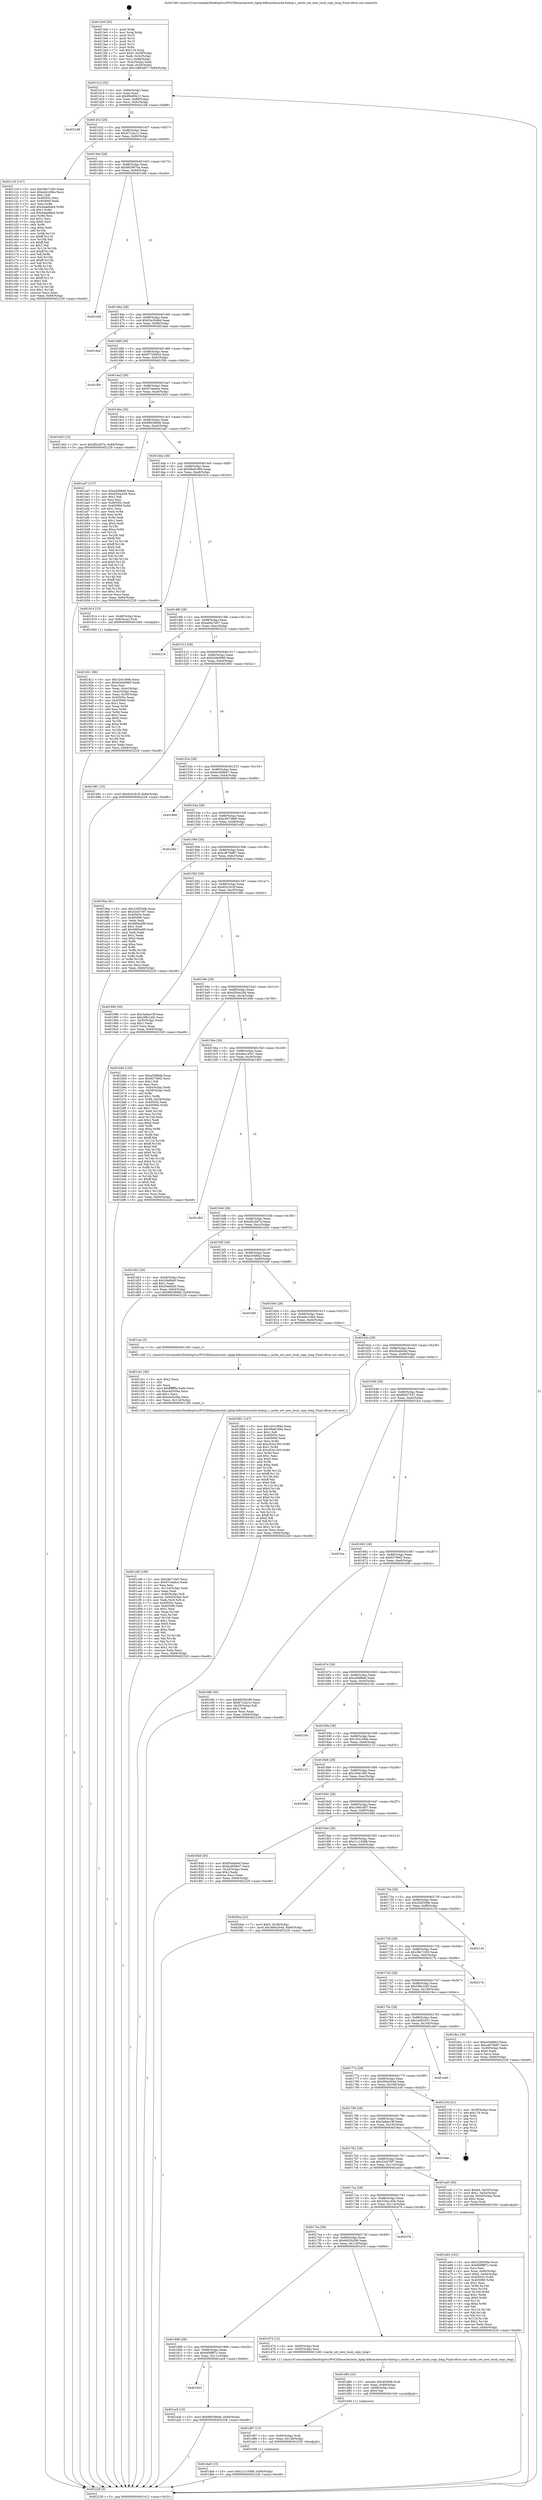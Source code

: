 digraph "0x4013e0" {
  label = "0x4013e0 (/mnt/c/Users/mathe/Desktop/tcc/POCII/binaries/extr_kphp-kdbcachecache-binlog.c_cache_set_new_local_copy_long_Final-ollvm.out::main(0))"
  labelloc = "t"
  node[shape=record]

  Entry [label="",width=0.3,height=0.3,shape=circle,fillcolor=black,style=filled]
  "0x401412" [label="{
     0x401412 [32]\l
     | [instrs]\l
     &nbsp;&nbsp;0x401412 \<+6\>: mov -0x84(%rbp),%eax\l
     &nbsp;&nbsp;0x401418 \<+2\>: mov %eax,%ecx\l
     &nbsp;&nbsp;0x40141a \<+6\>: sub $0x85e96b13,%ecx\l
     &nbsp;&nbsp;0x401420 \<+6\>: mov %eax,-0x88(%rbp)\l
     &nbsp;&nbsp;0x401426 \<+6\>: mov %ecx,-0x8c(%rbp)\l
     &nbsp;&nbsp;0x40142c \<+6\>: je 00000000004021d8 \<main+0xdf8\>\l
  }"]
  "0x4021d8" [label="{
     0x4021d8\l
  }", style=dashed]
  "0x401432" [label="{
     0x401432 [28]\l
     | [instrs]\l
     &nbsp;&nbsp;0x401432 \<+5\>: jmp 0000000000401437 \<main+0x57\>\l
     &nbsp;&nbsp;0x401437 \<+6\>: mov -0x88(%rbp),%eax\l
     &nbsp;&nbsp;0x40143d \<+5\>: sub $0x87c2ac1c,%eax\l
     &nbsp;&nbsp;0x401442 \<+6\>: mov %eax,-0x90(%rbp)\l
     &nbsp;&nbsp;0x401448 \<+6\>: je 0000000000401c19 \<main+0x839\>\l
  }"]
  Exit [label="",width=0.3,height=0.3,shape=circle,fillcolor=black,style=filled,peripheries=2]
  "0x401c19" [label="{
     0x401c19 [147]\l
     | [instrs]\l
     &nbsp;&nbsp;0x401c19 \<+5\>: mov $0x28e71f45,%eax\l
     &nbsp;&nbsp;0x401c1e \<+5\>: mov $0xeeb1c9be,%ecx\l
     &nbsp;&nbsp;0x401c23 \<+2\>: mov $0x1,%dl\l
     &nbsp;&nbsp;0x401c25 \<+7\>: mov 0x40505c,%esi\l
     &nbsp;&nbsp;0x401c2c \<+7\>: mov 0x405060,%edi\l
     &nbsp;&nbsp;0x401c33 \<+3\>: mov %esi,%r8d\l
     &nbsp;&nbsp;0x401c36 \<+7\>: add $0x4dae8ab4,%r8d\l
     &nbsp;&nbsp;0x401c3d \<+4\>: sub $0x1,%r8d\l
     &nbsp;&nbsp;0x401c41 \<+7\>: sub $0x4dae8ab4,%r8d\l
     &nbsp;&nbsp;0x401c48 \<+4\>: imul %r8d,%esi\l
     &nbsp;&nbsp;0x401c4c \<+3\>: and $0x1,%esi\l
     &nbsp;&nbsp;0x401c4f \<+3\>: cmp $0x0,%esi\l
     &nbsp;&nbsp;0x401c52 \<+4\>: sete %r9b\l
     &nbsp;&nbsp;0x401c56 \<+3\>: cmp $0xa,%edi\l
     &nbsp;&nbsp;0x401c59 \<+4\>: setl %r10b\l
     &nbsp;&nbsp;0x401c5d \<+3\>: mov %r9b,%r11b\l
     &nbsp;&nbsp;0x401c60 \<+4\>: xor $0xff,%r11b\l
     &nbsp;&nbsp;0x401c64 \<+3\>: mov %r10b,%bl\l
     &nbsp;&nbsp;0x401c67 \<+3\>: xor $0xff,%bl\l
     &nbsp;&nbsp;0x401c6a \<+3\>: xor $0x1,%dl\l
     &nbsp;&nbsp;0x401c6d \<+3\>: mov %r11b,%r14b\l
     &nbsp;&nbsp;0x401c70 \<+4\>: and $0xff,%r14b\l
     &nbsp;&nbsp;0x401c74 \<+3\>: and %dl,%r9b\l
     &nbsp;&nbsp;0x401c77 \<+3\>: mov %bl,%r15b\l
     &nbsp;&nbsp;0x401c7a \<+4\>: and $0xff,%r15b\l
     &nbsp;&nbsp;0x401c7e \<+3\>: and %dl,%r10b\l
     &nbsp;&nbsp;0x401c81 \<+3\>: or %r9b,%r14b\l
     &nbsp;&nbsp;0x401c84 \<+3\>: or %r10b,%r15b\l
     &nbsp;&nbsp;0x401c87 \<+3\>: xor %r15b,%r14b\l
     &nbsp;&nbsp;0x401c8a \<+3\>: or %bl,%r11b\l
     &nbsp;&nbsp;0x401c8d \<+4\>: xor $0xff,%r11b\l
     &nbsp;&nbsp;0x401c91 \<+3\>: or $0x1,%dl\l
     &nbsp;&nbsp;0x401c94 \<+3\>: and %dl,%r11b\l
     &nbsp;&nbsp;0x401c97 \<+3\>: or %r11b,%r14b\l
     &nbsp;&nbsp;0x401c9a \<+4\>: test $0x1,%r14b\l
     &nbsp;&nbsp;0x401c9e \<+3\>: cmovne %ecx,%eax\l
     &nbsp;&nbsp;0x401ca1 \<+6\>: mov %eax,-0x84(%rbp)\l
     &nbsp;&nbsp;0x401ca7 \<+5\>: jmp 0000000000402228 \<main+0xe48\>\l
  }"]
  "0x40144e" [label="{
     0x40144e [28]\l
     | [instrs]\l
     &nbsp;&nbsp;0x40144e \<+5\>: jmp 0000000000401453 \<main+0x73\>\l
     &nbsp;&nbsp;0x401453 \<+6\>: mov -0x88(%rbp),%eax\l
     &nbsp;&nbsp;0x401459 \<+5\>: sub $0x892967da,%eax\l
     &nbsp;&nbsp;0x40145e \<+6\>: mov %eax,-0x94(%rbp)\l
     &nbsp;&nbsp;0x401464 \<+6\>: je 0000000000401e0b \<main+0xa2b\>\l
  }"]
  "0x401da6" [label="{
     0x401da6 [15]\l
     | [instrs]\l
     &nbsp;&nbsp;0x401da6 \<+10\>: movl $0x21c19388,-0x84(%rbp)\l
     &nbsp;&nbsp;0x401db0 \<+5\>: jmp 0000000000402228 \<main+0xe48\>\l
  }"]
  "0x401e0b" [label="{
     0x401e0b\l
  }", style=dashed]
  "0x40146a" [label="{
     0x40146a [28]\l
     | [instrs]\l
     &nbsp;&nbsp;0x40146a \<+5\>: jmp 000000000040146f \<main+0x8f\>\l
     &nbsp;&nbsp;0x40146f \<+6\>: mov -0x88(%rbp),%eax\l
     &nbsp;&nbsp;0x401475 \<+5\>: sub $0x93a3948d,%eax\l
     &nbsp;&nbsp;0x40147a \<+6\>: mov %eax,-0x98(%rbp)\l
     &nbsp;&nbsp;0x401480 \<+6\>: je 0000000000401ded \<main+0xa0d\>\l
  }"]
  "0x401d97" [label="{
     0x401d97 [15]\l
     | [instrs]\l
     &nbsp;&nbsp;0x401d97 \<+4\>: mov -0x60(%rbp),%rdi\l
     &nbsp;&nbsp;0x401d9b \<+6\>: mov %eax,-0x128(%rbp)\l
     &nbsp;&nbsp;0x401da1 \<+5\>: call 0000000000401030 \<free@plt\>\l
     | [calls]\l
     &nbsp;&nbsp;0x401030 \{1\} (unknown)\l
  }"]
  "0x401ded" [label="{
     0x401ded\l
  }", style=dashed]
  "0x401486" [label="{
     0x401486 [28]\l
     | [instrs]\l
     &nbsp;&nbsp;0x401486 \<+5\>: jmp 000000000040148b \<main+0xab\>\l
     &nbsp;&nbsp;0x40148b \<+6\>: mov -0x88(%rbp),%eax\l
     &nbsp;&nbsp;0x401491 \<+5\>: sub $0x97709402,%eax\l
     &nbsp;&nbsp;0x401496 \<+6\>: mov %eax,-0x9c(%rbp)\l
     &nbsp;&nbsp;0x40149c \<+6\>: je 0000000000401f0b \<main+0xb2b\>\l
  }"]
  "0x401d80" [label="{
     0x401d80 [23]\l
     | [instrs]\l
     &nbsp;&nbsp;0x401d80 \<+10\>: movabs $0x4030d6,%rdi\l
     &nbsp;&nbsp;0x401d8a \<+3\>: mov %eax,-0x68(%rbp)\l
     &nbsp;&nbsp;0x401d8d \<+3\>: mov -0x68(%rbp),%esi\l
     &nbsp;&nbsp;0x401d90 \<+2\>: mov $0x0,%al\l
     &nbsp;&nbsp;0x401d92 \<+5\>: call 0000000000401040 \<printf@plt\>\l
     | [calls]\l
     &nbsp;&nbsp;0x401040 \{1\} (unknown)\l
  }"]
  "0x401f0b" [label="{
     0x401f0b\l
  }", style=dashed]
  "0x4014a2" [label="{
     0x4014a2 [28]\l
     | [instrs]\l
     &nbsp;&nbsp;0x4014a2 \<+5\>: jmp 00000000004014a7 \<main+0xc7\>\l
     &nbsp;&nbsp;0x4014a7 \<+6\>: mov -0x88(%rbp),%eax\l
     &nbsp;&nbsp;0x4014ad \<+5\>: sub $0x97ceadce,%eax\l
     &nbsp;&nbsp;0x4014b2 \<+6\>: mov %eax,-0xa0(%rbp)\l
     &nbsp;&nbsp;0x4014b8 \<+6\>: je 0000000000401d43 \<main+0x963\>\l
  }"]
  "0x401cd9" [label="{
     0x401cd9 [106]\l
     | [instrs]\l
     &nbsp;&nbsp;0x401cd9 \<+5\>: mov $0x28e71f45,%ecx\l
     &nbsp;&nbsp;0x401cde \<+5\>: mov $0x97ceadce,%edx\l
     &nbsp;&nbsp;0x401ce3 \<+2\>: xor %esi,%esi\l
     &nbsp;&nbsp;0x401ce5 \<+6\>: mov -0x124(%rbp),%edi\l
     &nbsp;&nbsp;0x401ceb \<+3\>: imul %eax,%edi\l
     &nbsp;&nbsp;0x401cee \<+4\>: mov -0x60(%rbp),%r8\l
     &nbsp;&nbsp;0x401cf2 \<+4\>: movslq -0x64(%rbp),%r9\l
     &nbsp;&nbsp;0x401cf6 \<+4\>: mov %edi,(%r8,%r9,4)\l
     &nbsp;&nbsp;0x401cfa \<+7\>: mov 0x40505c,%eax\l
     &nbsp;&nbsp;0x401d01 \<+7\>: mov 0x405060,%edi\l
     &nbsp;&nbsp;0x401d08 \<+3\>: sub $0x1,%esi\l
     &nbsp;&nbsp;0x401d0b \<+3\>: mov %eax,%r10d\l
     &nbsp;&nbsp;0x401d0e \<+3\>: add %esi,%r10d\l
     &nbsp;&nbsp;0x401d11 \<+4\>: imul %r10d,%eax\l
     &nbsp;&nbsp;0x401d15 \<+3\>: and $0x1,%eax\l
     &nbsp;&nbsp;0x401d18 \<+3\>: cmp $0x0,%eax\l
     &nbsp;&nbsp;0x401d1b \<+4\>: sete %r11b\l
     &nbsp;&nbsp;0x401d1f \<+3\>: cmp $0xa,%edi\l
     &nbsp;&nbsp;0x401d22 \<+3\>: setl %bl\l
     &nbsp;&nbsp;0x401d25 \<+3\>: mov %r11b,%r14b\l
     &nbsp;&nbsp;0x401d28 \<+3\>: and %bl,%r14b\l
     &nbsp;&nbsp;0x401d2b \<+3\>: xor %bl,%r11b\l
     &nbsp;&nbsp;0x401d2e \<+3\>: or %r11b,%r14b\l
     &nbsp;&nbsp;0x401d31 \<+4\>: test $0x1,%r14b\l
     &nbsp;&nbsp;0x401d35 \<+3\>: cmovne %edx,%ecx\l
     &nbsp;&nbsp;0x401d38 \<+6\>: mov %ecx,-0x84(%rbp)\l
     &nbsp;&nbsp;0x401d3e \<+5\>: jmp 0000000000402228 \<main+0xe48\>\l
  }"]
  "0x401d43" [label="{
     0x401d43 [15]\l
     | [instrs]\l
     &nbsp;&nbsp;0x401d43 \<+10\>: movl $0xdf2cb07a,-0x84(%rbp)\l
     &nbsp;&nbsp;0x401d4d \<+5\>: jmp 0000000000402228 \<main+0xe48\>\l
  }"]
  "0x4014be" [label="{
     0x4014be [28]\l
     | [instrs]\l
     &nbsp;&nbsp;0x4014be \<+5\>: jmp 00000000004014c3 \<main+0xe3\>\l
     &nbsp;&nbsp;0x4014c3 \<+6\>: mov -0x88(%rbp),%eax\l
     &nbsp;&nbsp;0x4014c9 \<+5\>: sub $0x98038846,%eax\l
     &nbsp;&nbsp;0x4014ce \<+6\>: mov %eax,-0xa4(%rbp)\l
     &nbsp;&nbsp;0x4014d4 \<+6\>: je 0000000000401ad7 \<main+0x6f7\>\l
  }"]
  "0x401cb1" [label="{
     0x401cb1 [40]\l
     | [instrs]\l
     &nbsp;&nbsp;0x401cb1 \<+5\>: mov $0x2,%ecx\l
     &nbsp;&nbsp;0x401cb6 \<+1\>: cltd\l
     &nbsp;&nbsp;0x401cb7 \<+2\>: idiv %ecx\l
     &nbsp;&nbsp;0x401cb9 \<+6\>: imul $0xfffffffe,%edx,%ecx\l
     &nbsp;&nbsp;0x401cbf \<+6\>: sub $0xe4d3cf4a,%ecx\l
     &nbsp;&nbsp;0x401cc5 \<+3\>: add $0x1,%ecx\l
     &nbsp;&nbsp;0x401cc8 \<+6\>: add $0xe4d3cf4a,%ecx\l
     &nbsp;&nbsp;0x401cce \<+6\>: mov %ecx,-0x124(%rbp)\l
     &nbsp;&nbsp;0x401cd4 \<+5\>: call 0000000000401160 \<next_i\>\l
     | [calls]\l
     &nbsp;&nbsp;0x401160 \{1\} (/mnt/c/Users/mathe/Desktop/tcc/POCII/binaries/extr_kphp-kdbcachecache-binlog.c_cache_set_new_local_copy_long_Final-ollvm.out::next_i)\l
  }"]
  "0x401ad7" [label="{
     0x401ad7 [137]\l
     | [instrs]\l
     &nbsp;&nbsp;0x401ad7 \<+5\>: mov $0xa5d98dd,%eax\l
     &nbsp;&nbsp;0x401adc \<+5\>: mov $0xd29ce2d4,%ecx\l
     &nbsp;&nbsp;0x401ae1 \<+2\>: mov $0x1,%dl\l
     &nbsp;&nbsp;0x401ae3 \<+2\>: xor %esi,%esi\l
     &nbsp;&nbsp;0x401ae5 \<+7\>: mov 0x40505c,%edi\l
     &nbsp;&nbsp;0x401aec \<+8\>: mov 0x405060,%r8d\l
     &nbsp;&nbsp;0x401af4 \<+3\>: sub $0x1,%esi\l
     &nbsp;&nbsp;0x401af7 \<+3\>: mov %edi,%r9d\l
     &nbsp;&nbsp;0x401afa \<+3\>: add %esi,%r9d\l
     &nbsp;&nbsp;0x401afd \<+4\>: imul %r9d,%edi\l
     &nbsp;&nbsp;0x401b01 \<+3\>: and $0x1,%edi\l
     &nbsp;&nbsp;0x401b04 \<+3\>: cmp $0x0,%edi\l
     &nbsp;&nbsp;0x401b07 \<+4\>: sete %r10b\l
     &nbsp;&nbsp;0x401b0b \<+4\>: cmp $0xa,%r8d\l
     &nbsp;&nbsp;0x401b0f \<+4\>: setl %r11b\l
     &nbsp;&nbsp;0x401b13 \<+3\>: mov %r10b,%bl\l
     &nbsp;&nbsp;0x401b16 \<+3\>: xor $0xff,%bl\l
     &nbsp;&nbsp;0x401b19 \<+3\>: mov %r11b,%r14b\l
     &nbsp;&nbsp;0x401b1c \<+4\>: xor $0xff,%r14b\l
     &nbsp;&nbsp;0x401b20 \<+3\>: xor $0x0,%dl\l
     &nbsp;&nbsp;0x401b23 \<+3\>: mov %bl,%r15b\l
     &nbsp;&nbsp;0x401b26 \<+4\>: and $0x0,%r15b\l
     &nbsp;&nbsp;0x401b2a \<+3\>: and %dl,%r10b\l
     &nbsp;&nbsp;0x401b2d \<+3\>: mov %r14b,%r12b\l
     &nbsp;&nbsp;0x401b30 \<+4\>: and $0x0,%r12b\l
     &nbsp;&nbsp;0x401b34 \<+3\>: and %dl,%r11b\l
     &nbsp;&nbsp;0x401b37 \<+3\>: or %r10b,%r15b\l
     &nbsp;&nbsp;0x401b3a \<+3\>: or %r11b,%r12b\l
     &nbsp;&nbsp;0x401b3d \<+3\>: xor %r12b,%r15b\l
     &nbsp;&nbsp;0x401b40 \<+3\>: or %r14b,%bl\l
     &nbsp;&nbsp;0x401b43 \<+3\>: xor $0xff,%bl\l
     &nbsp;&nbsp;0x401b46 \<+3\>: or $0x0,%dl\l
     &nbsp;&nbsp;0x401b49 \<+2\>: and %dl,%bl\l
     &nbsp;&nbsp;0x401b4b \<+3\>: or %bl,%r15b\l
     &nbsp;&nbsp;0x401b4e \<+4\>: test $0x1,%r15b\l
     &nbsp;&nbsp;0x401b52 \<+3\>: cmovne %ecx,%eax\l
     &nbsp;&nbsp;0x401b55 \<+6\>: mov %eax,-0x84(%rbp)\l
     &nbsp;&nbsp;0x401b5b \<+5\>: jmp 0000000000402228 \<main+0xe48\>\l
  }"]
  "0x4014da" [label="{
     0x4014da [28]\l
     | [instrs]\l
     &nbsp;&nbsp;0x4014da \<+5\>: jmp 00000000004014df \<main+0xff\>\l
     &nbsp;&nbsp;0x4014df \<+6\>: mov -0x88(%rbp),%eax\l
     &nbsp;&nbsp;0x4014e5 \<+5\>: sub $0x99e81894,%eax\l
     &nbsp;&nbsp;0x4014ea \<+6\>: mov %eax,-0xa8(%rbp)\l
     &nbsp;&nbsp;0x4014f0 \<+6\>: je 0000000000401914 \<main+0x534\>\l
  }"]
  "0x401822" [label="{
     0x401822\l
  }", style=dashed]
  "0x401914" [label="{
     0x401914 [13]\l
     | [instrs]\l
     &nbsp;&nbsp;0x401914 \<+4\>: mov -0x48(%rbp),%rax\l
     &nbsp;&nbsp;0x401918 \<+4\>: mov 0x8(%rax),%rdi\l
     &nbsp;&nbsp;0x40191c \<+5\>: call 0000000000401060 \<atoi@plt\>\l
     | [calls]\l
     &nbsp;&nbsp;0x401060 \{1\} (unknown)\l
  }"]
  "0x4014f6" [label="{
     0x4014f6 [28]\l
     | [instrs]\l
     &nbsp;&nbsp;0x4014f6 \<+5\>: jmp 00000000004014fb \<main+0x11b\>\l
     &nbsp;&nbsp;0x4014fb \<+6\>: mov -0x88(%rbp),%eax\l
     &nbsp;&nbsp;0x401501 \<+5\>: sub $0xab9e7d07,%eax\l
     &nbsp;&nbsp;0x401506 \<+6\>: mov %eax,-0xac(%rbp)\l
     &nbsp;&nbsp;0x40150c \<+6\>: je 0000000000402219 \<main+0xe39\>\l
  }"]
  "0x401ac8" [label="{
     0x401ac8 [15]\l
     | [instrs]\l
     &nbsp;&nbsp;0x401ac8 \<+10\>: movl $0x98038846,-0x84(%rbp)\l
     &nbsp;&nbsp;0x401ad2 \<+5\>: jmp 0000000000402228 \<main+0xe48\>\l
  }"]
  "0x402219" [label="{
     0x402219\l
  }", style=dashed]
  "0x401512" [label="{
     0x401512 [28]\l
     | [instrs]\l
     &nbsp;&nbsp;0x401512 \<+5\>: jmp 0000000000401517 \<main+0x137\>\l
     &nbsp;&nbsp;0x401517 \<+6\>: mov -0x88(%rbp),%eax\l
     &nbsp;&nbsp;0x40151d \<+5\>: sub $0xb3de0960,%eax\l
     &nbsp;&nbsp;0x401522 \<+6\>: mov %eax,-0xb0(%rbp)\l
     &nbsp;&nbsp;0x401528 \<+6\>: je 0000000000401981 \<main+0x5a1\>\l
  }"]
  "0x401806" [label="{
     0x401806 [28]\l
     | [instrs]\l
     &nbsp;&nbsp;0x401806 \<+5\>: jmp 000000000040180b \<main+0x42b\>\l
     &nbsp;&nbsp;0x40180b \<+6\>: mov -0x88(%rbp),%eax\l
     &nbsp;&nbsp;0x401811 \<+5\>: sub $0x669f8f7c,%eax\l
     &nbsp;&nbsp;0x401816 \<+6\>: mov %eax,-0x11c(%rbp)\l
     &nbsp;&nbsp;0x40181c \<+6\>: je 0000000000401ac8 \<main+0x6e8\>\l
  }"]
  "0x401981" [label="{
     0x401981 [15]\l
     | [instrs]\l
     &nbsp;&nbsp;0x401981 \<+10\>: movl $0xd201fc3f,-0x84(%rbp)\l
     &nbsp;&nbsp;0x40198b \<+5\>: jmp 0000000000402228 \<main+0xe48\>\l
  }"]
  "0x40152e" [label="{
     0x40152e [28]\l
     | [instrs]\l
     &nbsp;&nbsp;0x40152e \<+5\>: jmp 0000000000401533 \<main+0x153\>\l
     &nbsp;&nbsp;0x401533 \<+6\>: mov -0x88(%rbp),%eax\l
     &nbsp;&nbsp;0x401539 \<+5\>: sub $0xbcd09647,%eax\l
     &nbsp;&nbsp;0x40153e \<+6\>: mov %eax,-0xb4(%rbp)\l
     &nbsp;&nbsp;0x401544 \<+6\>: je 0000000000401866 \<main+0x486\>\l
  }"]
  "0x401d74" [label="{
     0x401d74 [12]\l
     | [instrs]\l
     &nbsp;&nbsp;0x401d74 \<+4\>: mov -0x60(%rbp),%rdi\l
     &nbsp;&nbsp;0x401d78 \<+3\>: mov -0x50(%rbp),%esi\l
     &nbsp;&nbsp;0x401d7b \<+5\>: call 00000000004013d0 \<cache_set_new_local_copy_long\>\l
     | [calls]\l
     &nbsp;&nbsp;0x4013d0 \{1\} (/mnt/c/Users/mathe/Desktop/tcc/POCII/binaries/extr_kphp-kdbcachecache-binlog.c_cache_set_new_local_copy_long_Final-ollvm.out::cache_set_new_local_copy_long)\l
  }"]
  "0x401866" [label="{
     0x401866\l
  }", style=dashed]
  "0x40154a" [label="{
     0x40154a [28]\l
     | [instrs]\l
     &nbsp;&nbsp;0x40154a \<+5\>: jmp 000000000040154f \<main+0x16f\>\l
     &nbsp;&nbsp;0x40154f \<+6\>: mov -0x88(%rbp),%eax\l
     &nbsp;&nbsp;0x401555 \<+5\>: sub $0xc5673880,%eax\l
     &nbsp;&nbsp;0x40155a \<+6\>: mov %eax,-0xb8(%rbp)\l
     &nbsp;&nbsp;0x401560 \<+6\>: je 0000000000401e82 \<main+0xaa2\>\l
  }"]
  "0x4017ea" [label="{
     0x4017ea [28]\l
     | [instrs]\l
     &nbsp;&nbsp;0x4017ea \<+5\>: jmp 00000000004017ef \<main+0x40f\>\l
     &nbsp;&nbsp;0x4017ef \<+6\>: mov -0x88(%rbp),%eax\l
     &nbsp;&nbsp;0x4017f5 \<+5\>: sub $0x6655b289,%eax\l
     &nbsp;&nbsp;0x4017fa \<+6\>: mov %eax,-0x118(%rbp)\l
     &nbsp;&nbsp;0x401800 \<+6\>: je 0000000000401d74 \<main+0x994\>\l
  }"]
  "0x401e82" [label="{
     0x401e82\l
  }", style=dashed]
  "0x401566" [label="{
     0x401566 [28]\l
     | [instrs]\l
     &nbsp;&nbsp;0x401566 \<+5\>: jmp 000000000040156b \<main+0x18b\>\l
     &nbsp;&nbsp;0x40156b \<+6\>: mov -0x88(%rbp),%eax\l
     &nbsp;&nbsp;0x401571 \<+5\>: sub $0xcd678d67,%eax\l
     &nbsp;&nbsp;0x401576 \<+6\>: mov %eax,-0xbc(%rbp)\l
     &nbsp;&nbsp;0x40157c \<+6\>: je 00000000004019ea \<main+0x60a\>\l
  }"]
  "0x40207b" [label="{
     0x40207b\l
  }", style=dashed]
  "0x4019ea" [label="{
     0x4019ea [91]\l
     | [instrs]\l
     &nbsp;&nbsp;0x4019ea \<+5\>: mov $0x228550fe,%eax\l
     &nbsp;&nbsp;0x4019ef \<+5\>: mov $0x43c070f7,%ecx\l
     &nbsp;&nbsp;0x4019f4 \<+7\>: mov 0x40505c,%edx\l
     &nbsp;&nbsp;0x4019fb \<+7\>: mov 0x405060,%esi\l
     &nbsp;&nbsp;0x401a02 \<+2\>: mov %edx,%edi\l
     &nbsp;&nbsp;0x401a04 \<+6\>: sub $0x69f4a4f9,%edi\l
     &nbsp;&nbsp;0x401a0a \<+3\>: sub $0x1,%edi\l
     &nbsp;&nbsp;0x401a0d \<+6\>: add $0x69f4a4f9,%edi\l
     &nbsp;&nbsp;0x401a13 \<+3\>: imul %edi,%edx\l
     &nbsp;&nbsp;0x401a16 \<+3\>: and $0x1,%edx\l
     &nbsp;&nbsp;0x401a19 \<+3\>: cmp $0x0,%edx\l
     &nbsp;&nbsp;0x401a1c \<+4\>: sete %r8b\l
     &nbsp;&nbsp;0x401a20 \<+3\>: cmp $0xa,%esi\l
     &nbsp;&nbsp;0x401a23 \<+4\>: setl %r9b\l
     &nbsp;&nbsp;0x401a27 \<+3\>: mov %r8b,%r10b\l
     &nbsp;&nbsp;0x401a2a \<+3\>: and %r9b,%r10b\l
     &nbsp;&nbsp;0x401a2d \<+3\>: xor %r9b,%r8b\l
     &nbsp;&nbsp;0x401a30 \<+3\>: or %r8b,%r10b\l
     &nbsp;&nbsp;0x401a33 \<+4\>: test $0x1,%r10b\l
     &nbsp;&nbsp;0x401a37 \<+3\>: cmovne %ecx,%eax\l
     &nbsp;&nbsp;0x401a3a \<+6\>: mov %eax,-0x84(%rbp)\l
     &nbsp;&nbsp;0x401a40 \<+5\>: jmp 0000000000402228 \<main+0xe48\>\l
  }"]
  "0x401582" [label="{
     0x401582 [28]\l
     | [instrs]\l
     &nbsp;&nbsp;0x401582 \<+5\>: jmp 0000000000401587 \<main+0x1a7\>\l
     &nbsp;&nbsp;0x401587 \<+6\>: mov -0x88(%rbp),%eax\l
     &nbsp;&nbsp;0x40158d \<+5\>: sub $0xd201fc3f,%eax\l
     &nbsp;&nbsp;0x401592 \<+6\>: mov %eax,-0xc0(%rbp)\l
     &nbsp;&nbsp;0x401598 \<+6\>: je 0000000000401990 \<main+0x5b0\>\l
  }"]
  "0x401a63" [label="{
     0x401a63 [101]\l
     | [instrs]\l
     &nbsp;&nbsp;0x401a63 \<+5\>: mov $0x228550fe,%ecx\l
     &nbsp;&nbsp;0x401a68 \<+5\>: mov $0x669f8f7c,%edx\l
     &nbsp;&nbsp;0x401a6d \<+2\>: xor %esi,%esi\l
     &nbsp;&nbsp;0x401a6f \<+4\>: mov %rax,-0x60(%rbp)\l
     &nbsp;&nbsp;0x401a73 \<+7\>: movl $0x0,-0x64(%rbp)\l
     &nbsp;&nbsp;0x401a7a \<+8\>: mov 0x40505c,%r8d\l
     &nbsp;&nbsp;0x401a82 \<+8\>: mov 0x405060,%r9d\l
     &nbsp;&nbsp;0x401a8a \<+3\>: sub $0x1,%esi\l
     &nbsp;&nbsp;0x401a8d \<+3\>: mov %r8d,%r10d\l
     &nbsp;&nbsp;0x401a90 \<+3\>: add %esi,%r10d\l
     &nbsp;&nbsp;0x401a93 \<+4\>: imul %r10d,%r8d\l
     &nbsp;&nbsp;0x401a97 \<+4\>: and $0x1,%r8d\l
     &nbsp;&nbsp;0x401a9b \<+4\>: cmp $0x0,%r8d\l
     &nbsp;&nbsp;0x401a9f \<+4\>: sete %r11b\l
     &nbsp;&nbsp;0x401aa3 \<+4\>: cmp $0xa,%r9d\l
     &nbsp;&nbsp;0x401aa7 \<+3\>: setl %bl\l
     &nbsp;&nbsp;0x401aaa \<+3\>: mov %r11b,%r14b\l
     &nbsp;&nbsp;0x401aad \<+3\>: and %bl,%r14b\l
     &nbsp;&nbsp;0x401ab0 \<+3\>: xor %bl,%r11b\l
     &nbsp;&nbsp;0x401ab3 \<+3\>: or %r11b,%r14b\l
     &nbsp;&nbsp;0x401ab6 \<+4\>: test $0x1,%r14b\l
     &nbsp;&nbsp;0x401aba \<+3\>: cmovne %edx,%ecx\l
     &nbsp;&nbsp;0x401abd \<+6\>: mov %ecx,-0x84(%rbp)\l
     &nbsp;&nbsp;0x401ac3 \<+5\>: jmp 0000000000402228 \<main+0xe48\>\l
  }"]
  "0x401990" [label="{
     0x401990 [30]\l
     | [instrs]\l
     &nbsp;&nbsp;0x401990 \<+5\>: mov $0x3a8ae19f,%eax\l
     &nbsp;&nbsp;0x401995 \<+5\>: mov $0x298c1bf2,%ecx\l
     &nbsp;&nbsp;0x40199a \<+3\>: mov -0x30(%rbp),%edx\l
     &nbsp;&nbsp;0x40199d \<+3\>: cmp $0x1,%edx\l
     &nbsp;&nbsp;0x4019a0 \<+3\>: cmovl %ecx,%eax\l
     &nbsp;&nbsp;0x4019a3 \<+6\>: mov %eax,-0x84(%rbp)\l
     &nbsp;&nbsp;0x4019a9 \<+5\>: jmp 0000000000402228 \<main+0xe48\>\l
  }"]
  "0x40159e" [label="{
     0x40159e [28]\l
     | [instrs]\l
     &nbsp;&nbsp;0x40159e \<+5\>: jmp 00000000004015a3 \<main+0x1c3\>\l
     &nbsp;&nbsp;0x4015a3 \<+6\>: mov -0x88(%rbp),%eax\l
     &nbsp;&nbsp;0x4015a9 \<+5\>: sub $0xd29ce2d4,%eax\l
     &nbsp;&nbsp;0x4015ae \<+6\>: mov %eax,-0xc4(%rbp)\l
     &nbsp;&nbsp;0x4015b4 \<+6\>: je 0000000000401b60 \<main+0x780\>\l
  }"]
  "0x4017ce" [label="{
     0x4017ce [28]\l
     | [instrs]\l
     &nbsp;&nbsp;0x4017ce \<+5\>: jmp 00000000004017d3 \<main+0x3f3\>\l
     &nbsp;&nbsp;0x4017d3 \<+6\>: mov -0x88(%rbp),%eax\l
     &nbsp;&nbsp;0x4017d9 \<+5\>: sub $0x52be1d3b,%eax\l
     &nbsp;&nbsp;0x4017de \<+6\>: mov %eax,-0x114(%rbp)\l
     &nbsp;&nbsp;0x4017e4 \<+6\>: je 000000000040207b \<main+0xc9b\>\l
  }"]
  "0x401b60" [label="{
     0x401b60 [155]\l
     | [instrs]\l
     &nbsp;&nbsp;0x401b60 \<+5\>: mov $0xa5d98dd,%eax\l
     &nbsp;&nbsp;0x401b65 \<+5\>: mov $0x92796f2,%ecx\l
     &nbsp;&nbsp;0x401b6a \<+2\>: mov $0x1,%dl\l
     &nbsp;&nbsp;0x401b6c \<+2\>: xor %esi,%esi\l
     &nbsp;&nbsp;0x401b6e \<+3\>: mov -0x64(%rbp),%edi\l
     &nbsp;&nbsp;0x401b71 \<+3\>: cmp -0x54(%rbp),%edi\l
     &nbsp;&nbsp;0x401b74 \<+4\>: setl %r8b\l
     &nbsp;&nbsp;0x401b78 \<+4\>: and $0x1,%r8b\l
     &nbsp;&nbsp;0x401b7c \<+4\>: mov %r8b,-0x29(%rbp)\l
     &nbsp;&nbsp;0x401b80 \<+7\>: mov 0x40505c,%edi\l
     &nbsp;&nbsp;0x401b87 \<+8\>: mov 0x405060,%r9d\l
     &nbsp;&nbsp;0x401b8f \<+3\>: sub $0x1,%esi\l
     &nbsp;&nbsp;0x401b92 \<+3\>: mov %edi,%r10d\l
     &nbsp;&nbsp;0x401b95 \<+3\>: add %esi,%r10d\l
     &nbsp;&nbsp;0x401b98 \<+4\>: imul %r10d,%edi\l
     &nbsp;&nbsp;0x401b9c \<+3\>: and $0x1,%edi\l
     &nbsp;&nbsp;0x401b9f \<+3\>: cmp $0x0,%edi\l
     &nbsp;&nbsp;0x401ba2 \<+4\>: sete %r8b\l
     &nbsp;&nbsp;0x401ba6 \<+4\>: cmp $0xa,%r9d\l
     &nbsp;&nbsp;0x401baa \<+4\>: setl %r11b\l
     &nbsp;&nbsp;0x401bae \<+3\>: mov %r8b,%bl\l
     &nbsp;&nbsp;0x401bb1 \<+3\>: xor $0xff,%bl\l
     &nbsp;&nbsp;0x401bb4 \<+3\>: mov %r11b,%r14b\l
     &nbsp;&nbsp;0x401bb7 \<+4\>: xor $0xff,%r14b\l
     &nbsp;&nbsp;0x401bbb \<+3\>: xor $0x0,%dl\l
     &nbsp;&nbsp;0x401bbe \<+3\>: mov %bl,%r15b\l
     &nbsp;&nbsp;0x401bc1 \<+4\>: and $0x0,%r15b\l
     &nbsp;&nbsp;0x401bc5 \<+3\>: and %dl,%r8b\l
     &nbsp;&nbsp;0x401bc8 \<+3\>: mov %r14b,%r12b\l
     &nbsp;&nbsp;0x401bcb \<+4\>: and $0x0,%r12b\l
     &nbsp;&nbsp;0x401bcf \<+3\>: and %dl,%r11b\l
     &nbsp;&nbsp;0x401bd2 \<+3\>: or %r8b,%r15b\l
     &nbsp;&nbsp;0x401bd5 \<+3\>: or %r11b,%r12b\l
     &nbsp;&nbsp;0x401bd8 \<+3\>: xor %r12b,%r15b\l
     &nbsp;&nbsp;0x401bdb \<+3\>: or %r14b,%bl\l
     &nbsp;&nbsp;0x401bde \<+3\>: xor $0xff,%bl\l
     &nbsp;&nbsp;0x401be1 \<+3\>: or $0x0,%dl\l
     &nbsp;&nbsp;0x401be4 \<+2\>: and %dl,%bl\l
     &nbsp;&nbsp;0x401be6 \<+3\>: or %bl,%r15b\l
     &nbsp;&nbsp;0x401be9 \<+4\>: test $0x1,%r15b\l
     &nbsp;&nbsp;0x401bed \<+3\>: cmovne %ecx,%eax\l
     &nbsp;&nbsp;0x401bf0 \<+6\>: mov %eax,-0x84(%rbp)\l
     &nbsp;&nbsp;0x401bf6 \<+5\>: jmp 0000000000402228 \<main+0xe48\>\l
  }"]
  "0x4015ba" [label="{
     0x4015ba [28]\l
     | [instrs]\l
     &nbsp;&nbsp;0x4015ba \<+5\>: jmp 00000000004015bf \<main+0x1df\>\l
     &nbsp;&nbsp;0x4015bf \<+6\>: mov -0x88(%rbp),%eax\l
     &nbsp;&nbsp;0x4015c5 \<+5\>: sub $0xdea1a5e7,%eax\l
     &nbsp;&nbsp;0x4015ca \<+6\>: mov %eax,-0xc8(%rbp)\l
     &nbsp;&nbsp;0x4015d0 \<+6\>: je 0000000000401db5 \<main+0x9d5\>\l
  }"]
  "0x401a45" [label="{
     0x401a45 [30]\l
     | [instrs]\l
     &nbsp;&nbsp;0x401a45 \<+7\>: movl $0x64,-0x50(%rbp)\l
     &nbsp;&nbsp;0x401a4c \<+7\>: movl $0x1,-0x54(%rbp)\l
     &nbsp;&nbsp;0x401a53 \<+4\>: movslq -0x54(%rbp),%rax\l
     &nbsp;&nbsp;0x401a57 \<+4\>: shl $0x2,%rax\l
     &nbsp;&nbsp;0x401a5b \<+3\>: mov %rax,%rdi\l
     &nbsp;&nbsp;0x401a5e \<+5\>: call 0000000000401050 \<malloc@plt\>\l
     | [calls]\l
     &nbsp;&nbsp;0x401050 \{1\} (unknown)\l
  }"]
  "0x401db5" [label="{
     0x401db5\l
  }", style=dashed]
  "0x4015d6" [label="{
     0x4015d6 [28]\l
     | [instrs]\l
     &nbsp;&nbsp;0x4015d6 \<+5\>: jmp 00000000004015db \<main+0x1fb\>\l
     &nbsp;&nbsp;0x4015db \<+6\>: mov -0x88(%rbp),%eax\l
     &nbsp;&nbsp;0x4015e1 \<+5\>: sub $0xdf2cb07a,%eax\l
     &nbsp;&nbsp;0x4015e6 \<+6\>: mov %eax,-0xcc(%rbp)\l
     &nbsp;&nbsp;0x4015ec \<+6\>: je 0000000000401d52 \<main+0x972\>\l
  }"]
  "0x4017b2" [label="{
     0x4017b2 [28]\l
     | [instrs]\l
     &nbsp;&nbsp;0x4017b2 \<+5\>: jmp 00000000004017b7 \<main+0x3d7\>\l
     &nbsp;&nbsp;0x4017b7 \<+6\>: mov -0x88(%rbp),%eax\l
     &nbsp;&nbsp;0x4017bd \<+5\>: sub $0x43c070f7,%eax\l
     &nbsp;&nbsp;0x4017c2 \<+6\>: mov %eax,-0x110(%rbp)\l
     &nbsp;&nbsp;0x4017c8 \<+6\>: je 0000000000401a45 \<main+0x665\>\l
  }"]
  "0x401d52" [label="{
     0x401d52 [34]\l
     | [instrs]\l
     &nbsp;&nbsp;0x401d52 \<+3\>: mov -0x64(%rbp),%eax\l
     &nbsp;&nbsp;0x401d55 \<+5\>: sub $0x30e6bd0,%eax\l
     &nbsp;&nbsp;0x401d5a \<+3\>: add $0x1,%eax\l
     &nbsp;&nbsp;0x401d5d \<+5\>: add $0x30e6bd0,%eax\l
     &nbsp;&nbsp;0x401d62 \<+3\>: mov %eax,-0x64(%rbp)\l
     &nbsp;&nbsp;0x401d65 \<+10\>: movl $0x98038846,-0x84(%rbp)\l
     &nbsp;&nbsp;0x401d6f \<+5\>: jmp 0000000000402228 \<main+0xe48\>\l
  }"]
  "0x4015f2" [label="{
     0x4015f2 [28]\l
     | [instrs]\l
     &nbsp;&nbsp;0x4015f2 \<+5\>: jmp 00000000004015f7 \<main+0x217\>\l
     &nbsp;&nbsp;0x4015f7 \<+6\>: mov -0x88(%rbp),%eax\l
     &nbsp;&nbsp;0x4015fd \<+5\>: sub $0xec048fa3,%eax\l
     &nbsp;&nbsp;0x401602 \<+6\>: mov %eax,-0xd0(%rbp)\l
     &nbsp;&nbsp;0x401608 \<+6\>: je 0000000000401fd9 \<main+0xbf9\>\l
  }"]
  "0x4019ae" [label="{
     0x4019ae\l
  }", style=dashed]
  "0x401fd9" [label="{
     0x401fd9\l
  }", style=dashed]
  "0x40160e" [label="{
     0x40160e [28]\l
     | [instrs]\l
     &nbsp;&nbsp;0x40160e \<+5\>: jmp 0000000000401613 \<main+0x233\>\l
     &nbsp;&nbsp;0x401613 \<+6\>: mov -0x88(%rbp),%eax\l
     &nbsp;&nbsp;0x401619 \<+5\>: sub $0xeeb1c9be,%eax\l
     &nbsp;&nbsp;0x40161e \<+6\>: mov %eax,-0xd4(%rbp)\l
     &nbsp;&nbsp;0x401624 \<+6\>: je 0000000000401cac \<main+0x8cc\>\l
  }"]
  "0x401796" [label="{
     0x401796 [28]\l
     | [instrs]\l
     &nbsp;&nbsp;0x401796 \<+5\>: jmp 000000000040179b \<main+0x3bb\>\l
     &nbsp;&nbsp;0x40179b \<+6\>: mov -0x88(%rbp),%eax\l
     &nbsp;&nbsp;0x4017a1 \<+5\>: sub $0x3a8ae19f,%eax\l
     &nbsp;&nbsp;0x4017a6 \<+6\>: mov %eax,-0x10c(%rbp)\l
     &nbsp;&nbsp;0x4017ac \<+6\>: je 00000000004019ae \<main+0x5ce\>\l
  }"]
  "0x401cac" [label="{
     0x401cac [5]\l
     | [instrs]\l
     &nbsp;&nbsp;0x401cac \<+5\>: call 0000000000401160 \<next_i\>\l
     | [calls]\l
     &nbsp;&nbsp;0x401160 \{1\} (/mnt/c/Users/mathe/Desktop/tcc/POCII/binaries/extr_kphp-kdbcachecache-binlog.c_cache_set_new_local_copy_long_Final-ollvm.out::next_i)\l
  }"]
  "0x40162a" [label="{
     0x40162a [28]\l
     | [instrs]\l
     &nbsp;&nbsp;0x40162a \<+5\>: jmp 000000000040162f \<main+0x24f\>\l
     &nbsp;&nbsp;0x40162f \<+6\>: mov -0x88(%rbp),%eax\l
     &nbsp;&nbsp;0x401635 \<+5\>: sub $0xf5a4b04d,%eax\l
     &nbsp;&nbsp;0x40163a \<+6\>: mov %eax,-0xd8(%rbp)\l
     &nbsp;&nbsp;0x401640 \<+6\>: je 0000000000401881 \<main+0x4a1\>\l
  }"]
  "0x402100" [label="{
     0x402100 [21]\l
     | [instrs]\l
     &nbsp;&nbsp;0x402100 \<+3\>: mov -0x38(%rbp),%eax\l
     &nbsp;&nbsp;0x402103 \<+7\>: add $0x118,%rsp\l
     &nbsp;&nbsp;0x40210a \<+1\>: pop %rbx\l
     &nbsp;&nbsp;0x40210b \<+2\>: pop %r12\l
     &nbsp;&nbsp;0x40210d \<+2\>: pop %r13\l
     &nbsp;&nbsp;0x40210f \<+2\>: pop %r14\l
     &nbsp;&nbsp;0x402111 \<+2\>: pop %r15\l
     &nbsp;&nbsp;0x402113 \<+1\>: pop %rbp\l
     &nbsp;&nbsp;0x402114 \<+1\>: ret\l
  }"]
  "0x401881" [label="{
     0x401881 [147]\l
     | [instrs]\l
     &nbsp;&nbsp;0x401881 \<+5\>: mov $0x1b01469e,%eax\l
     &nbsp;&nbsp;0x401886 \<+5\>: mov $0x99e81894,%ecx\l
     &nbsp;&nbsp;0x40188b \<+2\>: mov $0x1,%dl\l
     &nbsp;&nbsp;0x40188d \<+7\>: mov 0x40505c,%esi\l
     &nbsp;&nbsp;0x401894 \<+7\>: mov 0x405060,%edi\l
     &nbsp;&nbsp;0x40189b \<+3\>: mov %esi,%r8d\l
     &nbsp;&nbsp;0x40189e \<+7\>: add $0xc63a1303,%r8d\l
     &nbsp;&nbsp;0x4018a5 \<+4\>: sub $0x1,%r8d\l
     &nbsp;&nbsp;0x4018a9 \<+7\>: sub $0xc63a1303,%r8d\l
     &nbsp;&nbsp;0x4018b0 \<+4\>: imul %r8d,%esi\l
     &nbsp;&nbsp;0x4018b4 \<+3\>: and $0x1,%esi\l
     &nbsp;&nbsp;0x4018b7 \<+3\>: cmp $0x0,%esi\l
     &nbsp;&nbsp;0x4018ba \<+4\>: sete %r9b\l
     &nbsp;&nbsp;0x4018be \<+3\>: cmp $0xa,%edi\l
     &nbsp;&nbsp;0x4018c1 \<+4\>: setl %r10b\l
     &nbsp;&nbsp;0x4018c5 \<+3\>: mov %r9b,%r11b\l
     &nbsp;&nbsp;0x4018c8 \<+4\>: xor $0xff,%r11b\l
     &nbsp;&nbsp;0x4018cc \<+3\>: mov %r10b,%bl\l
     &nbsp;&nbsp;0x4018cf \<+3\>: xor $0xff,%bl\l
     &nbsp;&nbsp;0x4018d2 \<+3\>: xor $0x0,%dl\l
     &nbsp;&nbsp;0x4018d5 \<+3\>: mov %r11b,%r14b\l
     &nbsp;&nbsp;0x4018d8 \<+4\>: and $0x0,%r14b\l
     &nbsp;&nbsp;0x4018dc \<+3\>: and %dl,%r9b\l
     &nbsp;&nbsp;0x4018df \<+3\>: mov %bl,%r15b\l
     &nbsp;&nbsp;0x4018e2 \<+4\>: and $0x0,%r15b\l
     &nbsp;&nbsp;0x4018e6 \<+3\>: and %dl,%r10b\l
     &nbsp;&nbsp;0x4018e9 \<+3\>: or %r9b,%r14b\l
     &nbsp;&nbsp;0x4018ec \<+3\>: or %r10b,%r15b\l
     &nbsp;&nbsp;0x4018ef \<+3\>: xor %r15b,%r14b\l
     &nbsp;&nbsp;0x4018f2 \<+3\>: or %bl,%r11b\l
     &nbsp;&nbsp;0x4018f5 \<+4\>: xor $0xff,%r11b\l
     &nbsp;&nbsp;0x4018f9 \<+3\>: or $0x0,%dl\l
     &nbsp;&nbsp;0x4018fc \<+3\>: and %dl,%r11b\l
     &nbsp;&nbsp;0x4018ff \<+3\>: or %r11b,%r14b\l
     &nbsp;&nbsp;0x401902 \<+4\>: test $0x1,%r14b\l
     &nbsp;&nbsp;0x401906 \<+3\>: cmovne %ecx,%eax\l
     &nbsp;&nbsp;0x401909 \<+6\>: mov %eax,-0x84(%rbp)\l
     &nbsp;&nbsp;0x40190f \<+5\>: jmp 0000000000402228 \<main+0xe48\>\l
  }"]
  "0x401646" [label="{
     0x401646 [28]\l
     | [instrs]\l
     &nbsp;&nbsp;0x401646 \<+5\>: jmp 000000000040164b \<main+0x26b\>\l
     &nbsp;&nbsp;0x40164b \<+6\>: mov -0x88(%rbp),%eax\l
     &nbsp;&nbsp;0x401651 \<+5\>: sub $0xf9207547,%eax\l
     &nbsp;&nbsp;0x401656 \<+6\>: mov %eax,-0xdc(%rbp)\l
     &nbsp;&nbsp;0x40165c \<+6\>: je 0000000000401fca \<main+0xbea\>\l
  }"]
  "0x40177a" [label="{
     0x40177a [28]\l
     | [instrs]\l
     &nbsp;&nbsp;0x40177a \<+5\>: jmp 000000000040177f \<main+0x39f\>\l
     &nbsp;&nbsp;0x40177f \<+6\>: mov -0x88(%rbp),%eax\l
     &nbsp;&nbsp;0x401785 \<+5\>: sub $0x360e204d,%eax\l
     &nbsp;&nbsp;0x40178a \<+6\>: mov %eax,-0x108(%rbp)\l
     &nbsp;&nbsp;0x401790 \<+6\>: je 0000000000402100 \<main+0xd20\>\l
  }"]
  "0x401fca" [label="{
     0x401fca\l
  }", style=dashed]
  "0x401662" [label="{
     0x401662 [28]\l
     | [instrs]\l
     &nbsp;&nbsp;0x401662 \<+5\>: jmp 0000000000401667 \<main+0x287\>\l
     &nbsp;&nbsp;0x401667 \<+6\>: mov -0x88(%rbp),%eax\l
     &nbsp;&nbsp;0x40166d \<+5\>: sub $0x92796f2,%eax\l
     &nbsp;&nbsp;0x401672 \<+6\>: mov %eax,-0xe0(%rbp)\l
     &nbsp;&nbsp;0x401678 \<+6\>: je 0000000000401bfb \<main+0x81b\>\l
  }"]
  "0x401e60" [label="{
     0x401e60\l
  }", style=dashed]
  "0x401bfb" [label="{
     0x401bfb [30]\l
     | [instrs]\l
     &nbsp;&nbsp;0x401bfb \<+5\>: mov $0x6655b289,%eax\l
     &nbsp;&nbsp;0x401c00 \<+5\>: mov $0x87c2ac1c,%ecx\l
     &nbsp;&nbsp;0x401c05 \<+3\>: mov -0x29(%rbp),%dl\l
     &nbsp;&nbsp;0x401c08 \<+3\>: test $0x1,%dl\l
     &nbsp;&nbsp;0x401c0b \<+3\>: cmovne %ecx,%eax\l
     &nbsp;&nbsp;0x401c0e \<+6\>: mov %eax,-0x84(%rbp)\l
     &nbsp;&nbsp;0x401c14 \<+5\>: jmp 0000000000402228 \<main+0xe48\>\l
  }"]
  "0x40167e" [label="{
     0x40167e [28]\l
     | [instrs]\l
     &nbsp;&nbsp;0x40167e \<+5\>: jmp 0000000000401683 \<main+0x2a3\>\l
     &nbsp;&nbsp;0x401683 \<+6\>: mov -0x88(%rbp),%eax\l
     &nbsp;&nbsp;0x401689 \<+5\>: sub $0xa5d98dd,%eax\l
     &nbsp;&nbsp;0x40168e \<+6\>: mov %eax,-0xe4(%rbp)\l
     &nbsp;&nbsp;0x401694 \<+6\>: je 000000000040216c \<main+0xd8c\>\l
  }"]
  "0x40175e" [label="{
     0x40175e [28]\l
     | [instrs]\l
     &nbsp;&nbsp;0x40175e \<+5\>: jmp 0000000000401763 \<main+0x383\>\l
     &nbsp;&nbsp;0x401763 \<+6\>: mov -0x88(%rbp),%eax\l
     &nbsp;&nbsp;0x401769 \<+5\>: sub $0x2e063251,%eax\l
     &nbsp;&nbsp;0x40176e \<+6\>: mov %eax,-0x104(%rbp)\l
     &nbsp;&nbsp;0x401774 \<+6\>: je 0000000000401e60 \<main+0xa80\>\l
  }"]
  "0x40216c" [label="{
     0x40216c\l
  }", style=dashed]
  "0x40169a" [label="{
     0x40169a [28]\l
     | [instrs]\l
     &nbsp;&nbsp;0x40169a \<+5\>: jmp 000000000040169f \<main+0x2bf\>\l
     &nbsp;&nbsp;0x40169f \<+6\>: mov -0x88(%rbp),%eax\l
     &nbsp;&nbsp;0x4016a5 \<+5\>: sub $0x1b01469e,%eax\l
     &nbsp;&nbsp;0x4016aa \<+6\>: mov %eax,-0xe8(%rbp)\l
     &nbsp;&nbsp;0x4016b0 \<+6\>: je 0000000000402115 \<main+0xd35\>\l
  }"]
  "0x4019cc" [label="{
     0x4019cc [30]\l
     | [instrs]\l
     &nbsp;&nbsp;0x4019cc \<+5\>: mov $0xec048fa3,%eax\l
     &nbsp;&nbsp;0x4019d1 \<+5\>: mov $0xcd678d67,%ecx\l
     &nbsp;&nbsp;0x4019d6 \<+3\>: mov -0x30(%rbp),%edx\l
     &nbsp;&nbsp;0x4019d9 \<+3\>: cmp $0x0,%edx\l
     &nbsp;&nbsp;0x4019dc \<+3\>: cmove %ecx,%eax\l
     &nbsp;&nbsp;0x4019df \<+6\>: mov %eax,-0x84(%rbp)\l
     &nbsp;&nbsp;0x4019e5 \<+5\>: jmp 0000000000402228 \<main+0xe48\>\l
  }"]
  "0x402115" [label="{
     0x402115\l
  }", style=dashed]
  "0x4016b6" [label="{
     0x4016b6 [28]\l
     | [instrs]\l
     &nbsp;&nbsp;0x4016b6 \<+5\>: jmp 00000000004016bb \<main+0x2db\>\l
     &nbsp;&nbsp;0x4016bb \<+6\>: mov -0x88(%rbp),%eax\l
     &nbsp;&nbsp;0x4016c1 \<+5\>: sub $0x1b9e1fd5,%eax\l
     &nbsp;&nbsp;0x4016c6 \<+6\>: mov %eax,-0xec(%rbp)\l
     &nbsp;&nbsp;0x4016cc \<+6\>: je 00000000004020db \<main+0xcfb\>\l
  }"]
  "0x401742" [label="{
     0x401742 [28]\l
     | [instrs]\l
     &nbsp;&nbsp;0x401742 \<+5\>: jmp 0000000000401747 \<main+0x367\>\l
     &nbsp;&nbsp;0x401747 \<+6\>: mov -0x88(%rbp),%eax\l
     &nbsp;&nbsp;0x40174d \<+5\>: sub $0x298c1bf2,%eax\l
     &nbsp;&nbsp;0x401752 \<+6\>: mov %eax,-0x100(%rbp)\l
     &nbsp;&nbsp;0x401758 \<+6\>: je 00000000004019cc \<main+0x5ec\>\l
  }"]
  "0x4020db" [label="{
     0x4020db\l
  }", style=dashed]
  "0x4016d2" [label="{
     0x4016d2 [28]\l
     | [instrs]\l
     &nbsp;&nbsp;0x4016d2 \<+5\>: jmp 00000000004016d7 \<main+0x2f7\>\l
     &nbsp;&nbsp;0x4016d7 \<+6\>: mov -0x88(%rbp),%eax\l
     &nbsp;&nbsp;0x4016dd \<+5\>: sub $0x1e863d07,%eax\l
     &nbsp;&nbsp;0x4016e2 \<+6\>: mov %eax,-0xf0(%rbp)\l
     &nbsp;&nbsp;0x4016e8 \<+6\>: je 0000000000401848 \<main+0x468\>\l
  }"]
  "0x40217b" [label="{
     0x40217b\l
  }", style=dashed]
  "0x401848" [label="{
     0x401848 [30]\l
     | [instrs]\l
     &nbsp;&nbsp;0x401848 \<+5\>: mov $0xf5a4b04d,%eax\l
     &nbsp;&nbsp;0x40184d \<+5\>: mov $0xbcd09647,%ecx\l
     &nbsp;&nbsp;0x401852 \<+3\>: mov -0x34(%rbp),%edx\l
     &nbsp;&nbsp;0x401855 \<+3\>: cmp $0x2,%edx\l
     &nbsp;&nbsp;0x401858 \<+3\>: cmovne %ecx,%eax\l
     &nbsp;&nbsp;0x40185b \<+6\>: mov %eax,-0x84(%rbp)\l
     &nbsp;&nbsp;0x401861 \<+5\>: jmp 0000000000402228 \<main+0xe48\>\l
  }"]
  "0x4016ee" [label="{
     0x4016ee [28]\l
     | [instrs]\l
     &nbsp;&nbsp;0x4016ee \<+5\>: jmp 00000000004016f3 \<main+0x313\>\l
     &nbsp;&nbsp;0x4016f3 \<+6\>: mov -0x88(%rbp),%eax\l
     &nbsp;&nbsp;0x4016f9 \<+5\>: sub $0x21c19388,%eax\l
     &nbsp;&nbsp;0x4016fe \<+6\>: mov %eax,-0xf4(%rbp)\l
     &nbsp;&nbsp;0x401704 \<+6\>: je 00000000004020ea \<main+0xd0a\>\l
  }"]
  "0x402228" [label="{
     0x402228 [5]\l
     | [instrs]\l
     &nbsp;&nbsp;0x402228 \<+5\>: jmp 0000000000401412 \<main+0x32\>\l
  }"]
  "0x4013e0" [label="{
     0x4013e0 [50]\l
     | [instrs]\l
     &nbsp;&nbsp;0x4013e0 \<+1\>: push %rbp\l
     &nbsp;&nbsp;0x4013e1 \<+3\>: mov %rsp,%rbp\l
     &nbsp;&nbsp;0x4013e4 \<+2\>: push %r15\l
     &nbsp;&nbsp;0x4013e6 \<+2\>: push %r14\l
     &nbsp;&nbsp;0x4013e8 \<+2\>: push %r13\l
     &nbsp;&nbsp;0x4013ea \<+2\>: push %r12\l
     &nbsp;&nbsp;0x4013ec \<+1\>: push %rbx\l
     &nbsp;&nbsp;0x4013ed \<+7\>: sub $0x118,%rsp\l
     &nbsp;&nbsp;0x4013f4 \<+7\>: movl $0x0,-0x38(%rbp)\l
     &nbsp;&nbsp;0x4013fb \<+3\>: mov %edi,-0x3c(%rbp)\l
     &nbsp;&nbsp;0x4013fe \<+4\>: mov %rsi,-0x48(%rbp)\l
     &nbsp;&nbsp;0x401402 \<+3\>: mov -0x3c(%rbp),%edi\l
     &nbsp;&nbsp;0x401405 \<+3\>: mov %edi,-0x34(%rbp)\l
     &nbsp;&nbsp;0x401408 \<+10\>: movl $0x1e863d07,-0x84(%rbp)\l
  }"]
  "0x401921" [label="{
     0x401921 [96]\l
     | [instrs]\l
     &nbsp;&nbsp;0x401921 \<+5\>: mov $0x1b01469e,%ecx\l
     &nbsp;&nbsp;0x401926 \<+5\>: mov $0xb3de0960,%edx\l
     &nbsp;&nbsp;0x40192b \<+2\>: xor %esi,%esi\l
     &nbsp;&nbsp;0x40192d \<+3\>: mov %eax,-0x4c(%rbp)\l
     &nbsp;&nbsp;0x401930 \<+3\>: mov -0x4c(%rbp),%eax\l
     &nbsp;&nbsp;0x401933 \<+3\>: mov %eax,-0x30(%rbp)\l
     &nbsp;&nbsp;0x401936 \<+7\>: mov 0x40505c,%eax\l
     &nbsp;&nbsp;0x40193d \<+8\>: mov 0x405060,%r8d\l
     &nbsp;&nbsp;0x401945 \<+3\>: sub $0x1,%esi\l
     &nbsp;&nbsp;0x401948 \<+3\>: mov %eax,%r9d\l
     &nbsp;&nbsp;0x40194b \<+3\>: add %esi,%r9d\l
     &nbsp;&nbsp;0x40194e \<+4\>: imul %r9d,%eax\l
     &nbsp;&nbsp;0x401952 \<+3\>: and $0x1,%eax\l
     &nbsp;&nbsp;0x401955 \<+3\>: cmp $0x0,%eax\l
     &nbsp;&nbsp;0x401958 \<+4\>: sete %r10b\l
     &nbsp;&nbsp;0x40195c \<+4\>: cmp $0xa,%r8d\l
     &nbsp;&nbsp;0x401960 \<+4\>: setl %r11b\l
     &nbsp;&nbsp;0x401964 \<+3\>: mov %r10b,%bl\l
     &nbsp;&nbsp;0x401967 \<+3\>: and %r11b,%bl\l
     &nbsp;&nbsp;0x40196a \<+3\>: xor %r11b,%r10b\l
     &nbsp;&nbsp;0x40196d \<+3\>: or %r10b,%bl\l
     &nbsp;&nbsp;0x401970 \<+3\>: test $0x1,%bl\l
     &nbsp;&nbsp;0x401973 \<+3\>: cmovne %edx,%ecx\l
     &nbsp;&nbsp;0x401976 \<+6\>: mov %ecx,-0x84(%rbp)\l
     &nbsp;&nbsp;0x40197c \<+5\>: jmp 0000000000402228 \<main+0xe48\>\l
  }"]
  "0x401726" [label="{
     0x401726 [28]\l
     | [instrs]\l
     &nbsp;&nbsp;0x401726 \<+5\>: jmp 000000000040172b \<main+0x34b\>\l
     &nbsp;&nbsp;0x40172b \<+6\>: mov -0x88(%rbp),%eax\l
     &nbsp;&nbsp;0x401731 \<+5\>: sub $0x28e71f45,%eax\l
     &nbsp;&nbsp;0x401736 \<+6\>: mov %eax,-0xfc(%rbp)\l
     &nbsp;&nbsp;0x40173c \<+6\>: je 000000000040217b \<main+0xd9b\>\l
  }"]
  "0x4020ea" [label="{
     0x4020ea [22]\l
     | [instrs]\l
     &nbsp;&nbsp;0x4020ea \<+7\>: movl $0x0,-0x38(%rbp)\l
     &nbsp;&nbsp;0x4020f1 \<+10\>: movl $0x360e204d,-0x84(%rbp)\l
     &nbsp;&nbsp;0x4020fb \<+5\>: jmp 0000000000402228 \<main+0xe48\>\l
  }"]
  "0x40170a" [label="{
     0x40170a [28]\l
     | [instrs]\l
     &nbsp;&nbsp;0x40170a \<+5\>: jmp 000000000040170f \<main+0x32f\>\l
     &nbsp;&nbsp;0x40170f \<+6\>: mov -0x88(%rbp),%eax\l
     &nbsp;&nbsp;0x401715 \<+5\>: sub $0x228550fe,%eax\l
     &nbsp;&nbsp;0x40171a \<+6\>: mov %eax,-0xf8(%rbp)\l
     &nbsp;&nbsp;0x401720 \<+6\>: je 0000000000402134 \<main+0xd54\>\l
  }"]
  "0x402134" [label="{
     0x402134\l
  }", style=dashed]
  Entry -> "0x4013e0" [label=" 1"]
  "0x401412" -> "0x4021d8" [label=" 0"]
  "0x401412" -> "0x401432" [label=" 22"]
  "0x402100" -> Exit [label=" 1"]
  "0x401432" -> "0x401c19" [label=" 1"]
  "0x401432" -> "0x40144e" [label=" 21"]
  "0x4020ea" -> "0x402228" [label=" 1"]
  "0x40144e" -> "0x401e0b" [label=" 0"]
  "0x40144e" -> "0x40146a" [label=" 21"]
  "0x401da6" -> "0x402228" [label=" 1"]
  "0x40146a" -> "0x401ded" [label=" 0"]
  "0x40146a" -> "0x401486" [label=" 21"]
  "0x401d97" -> "0x401da6" [label=" 1"]
  "0x401486" -> "0x401f0b" [label=" 0"]
  "0x401486" -> "0x4014a2" [label=" 21"]
  "0x401d80" -> "0x401d97" [label=" 1"]
  "0x4014a2" -> "0x401d43" [label=" 1"]
  "0x4014a2" -> "0x4014be" [label=" 20"]
  "0x401d74" -> "0x401d80" [label=" 1"]
  "0x4014be" -> "0x401ad7" [label=" 2"]
  "0x4014be" -> "0x4014da" [label=" 18"]
  "0x401d52" -> "0x402228" [label=" 1"]
  "0x4014da" -> "0x401914" [label=" 1"]
  "0x4014da" -> "0x4014f6" [label=" 17"]
  "0x401d43" -> "0x402228" [label=" 1"]
  "0x4014f6" -> "0x402219" [label=" 0"]
  "0x4014f6" -> "0x401512" [label=" 17"]
  "0x401cd9" -> "0x402228" [label=" 1"]
  "0x401512" -> "0x401981" [label=" 1"]
  "0x401512" -> "0x40152e" [label=" 16"]
  "0x401cac" -> "0x401cb1" [label=" 1"]
  "0x40152e" -> "0x401866" [label=" 0"]
  "0x40152e" -> "0x40154a" [label=" 16"]
  "0x401c19" -> "0x402228" [label=" 1"]
  "0x40154a" -> "0x401e82" [label=" 0"]
  "0x40154a" -> "0x401566" [label=" 16"]
  "0x401b60" -> "0x402228" [label=" 2"]
  "0x401566" -> "0x4019ea" [label=" 1"]
  "0x401566" -> "0x401582" [label=" 15"]
  "0x401ad7" -> "0x402228" [label=" 2"]
  "0x401582" -> "0x401990" [label=" 1"]
  "0x401582" -> "0x40159e" [label=" 14"]
  "0x401806" -> "0x401822" [label=" 0"]
  "0x40159e" -> "0x401b60" [label=" 2"]
  "0x40159e" -> "0x4015ba" [label=" 12"]
  "0x401806" -> "0x401ac8" [label=" 1"]
  "0x4015ba" -> "0x401db5" [label=" 0"]
  "0x4015ba" -> "0x4015d6" [label=" 12"]
  "0x401cb1" -> "0x401cd9" [label=" 1"]
  "0x4015d6" -> "0x401d52" [label=" 1"]
  "0x4015d6" -> "0x4015f2" [label=" 11"]
  "0x4017ea" -> "0x401d74" [label=" 1"]
  "0x4015f2" -> "0x401fd9" [label=" 0"]
  "0x4015f2" -> "0x40160e" [label=" 11"]
  "0x401bfb" -> "0x402228" [label=" 2"]
  "0x40160e" -> "0x401cac" [label=" 1"]
  "0x40160e" -> "0x40162a" [label=" 10"]
  "0x4017ce" -> "0x40207b" [label=" 0"]
  "0x40162a" -> "0x401881" [label=" 1"]
  "0x40162a" -> "0x401646" [label=" 9"]
  "0x401ac8" -> "0x402228" [label=" 1"]
  "0x401646" -> "0x401fca" [label=" 0"]
  "0x401646" -> "0x401662" [label=" 9"]
  "0x401a45" -> "0x401a63" [label=" 1"]
  "0x401662" -> "0x401bfb" [label=" 2"]
  "0x401662" -> "0x40167e" [label=" 7"]
  "0x4017b2" -> "0x4017ce" [label=" 2"]
  "0x40167e" -> "0x40216c" [label=" 0"]
  "0x40167e" -> "0x40169a" [label=" 7"]
  "0x4017ea" -> "0x401806" [label=" 1"]
  "0x40169a" -> "0x402115" [label=" 0"]
  "0x40169a" -> "0x4016b6" [label=" 7"]
  "0x401796" -> "0x4017b2" [label=" 3"]
  "0x4016b6" -> "0x4020db" [label=" 0"]
  "0x4016b6" -> "0x4016d2" [label=" 7"]
  "0x4017ce" -> "0x4017ea" [label=" 2"]
  "0x4016d2" -> "0x401848" [label=" 1"]
  "0x4016d2" -> "0x4016ee" [label=" 6"]
  "0x401848" -> "0x402228" [label=" 1"]
  "0x4013e0" -> "0x401412" [label=" 1"]
  "0x402228" -> "0x401412" [label=" 21"]
  "0x401881" -> "0x402228" [label=" 1"]
  "0x401914" -> "0x401921" [label=" 1"]
  "0x401921" -> "0x402228" [label=" 1"]
  "0x401981" -> "0x402228" [label=" 1"]
  "0x401990" -> "0x402228" [label=" 1"]
  "0x40177a" -> "0x401796" [label=" 3"]
  "0x4016ee" -> "0x4020ea" [label=" 1"]
  "0x4016ee" -> "0x40170a" [label=" 5"]
  "0x401a63" -> "0x402228" [label=" 1"]
  "0x40170a" -> "0x402134" [label=" 0"]
  "0x40170a" -> "0x401726" [label=" 5"]
  "0x40177a" -> "0x402100" [label=" 1"]
  "0x401726" -> "0x40217b" [label=" 0"]
  "0x401726" -> "0x401742" [label=" 5"]
  "0x401796" -> "0x4019ae" [label=" 0"]
  "0x401742" -> "0x4019cc" [label=" 1"]
  "0x401742" -> "0x40175e" [label=" 4"]
  "0x4019cc" -> "0x402228" [label=" 1"]
  "0x4019ea" -> "0x402228" [label=" 1"]
  "0x4017b2" -> "0x401a45" [label=" 1"]
  "0x40175e" -> "0x401e60" [label=" 0"]
  "0x40175e" -> "0x40177a" [label=" 4"]
}
